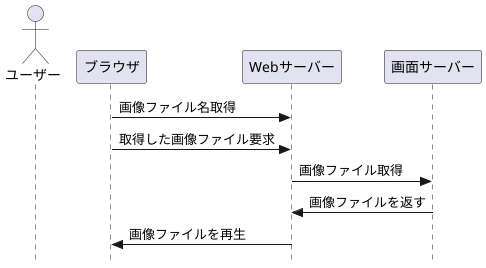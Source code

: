 @startuml Web ページで画像を検索して閲覧するまでの仕組み
hide footbox
skinparam style strictuml /' 厳密なUMLに準拠する'/
Actor ユーザー as user
participant "ブラウザ" as browser
participant "Webサーバー" as webserver
participant "画面サーバー" as image_server

browser -> webserver: 画像ファイル名取得
browser -> webserver: 取得した画像ファイル要求
webserver -> image_server: 画像ファイル取得
image_server -> webserver: 画像ファイルを返す
webserver -> browser: 画像ファイルを再生

@enduml